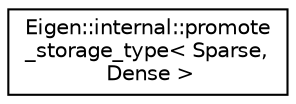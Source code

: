 digraph "Graphical Class Hierarchy"
{
  edge [fontname="Helvetica",fontsize="10",labelfontname="Helvetica",labelfontsize="10"];
  node [fontname="Helvetica",fontsize="10",shape=record];
  rankdir="LR";
  Node1 [label="Eigen::internal::promote\l_storage_type\< Sparse,\l Dense \>",height=0.2,width=0.4,color="black", fillcolor="white", style="filled",URL="$struct_eigen_1_1internal_1_1promote__storage__type_3_01_sparse_00_01_dense_01_4.html"];
}
